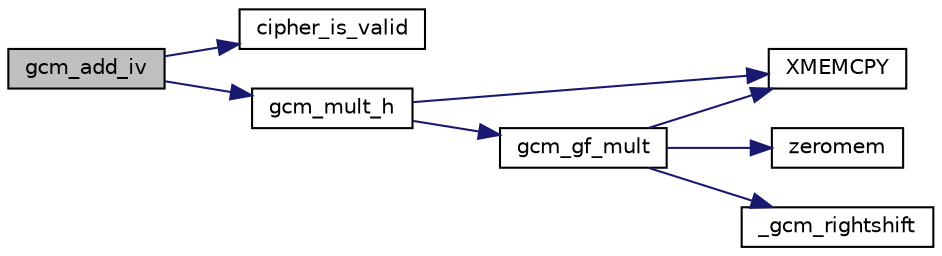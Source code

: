 digraph "gcm_add_iv"
{
 // LATEX_PDF_SIZE
  edge [fontname="Helvetica",fontsize="10",labelfontname="Helvetica",labelfontsize="10"];
  node [fontname="Helvetica",fontsize="10",shape=record];
  rankdir="LR";
  Node0 [label="gcm_add_iv",height=0.2,width=0.4,color="black", fillcolor="grey75", style="filled", fontcolor="black",tooltip="Add IV data to the GCM state."];
  Node0 -> Node1 [color="midnightblue",fontsize="10",style="solid",fontname="Helvetica"];
  Node1 [label="cipher_is_valid",height=0.2,width=0.4,color="black", fillcolor="white", style="filled",URL="$tomcrypt__cipher_8h.html#ac30eb68934c4ca07205344dc9d159221",tooltip=" "];
  Node0 -> Node2 [color="midnightblue",fontsize="10",style="solid",fontname="Helvetica"];
  Node2 [label="gcm_mult_h",height=0.2,width=0.4,color="black", fillcolor="white", style="filled",URL="$gcm__mult__h_8c.html#a198e51a3d6b56455cc781d140ebd6f6d",tooltip="GCM multiply by H."];
  Node2 -> Node3 [color="midnightblue",fontsize="10",style="solid",fontname="Helvetica"];
  Node3 [label="XMEMCPY",height=0.2,width=0.4,color="black", fillcolor="white", style="filled",URL="$tomcrypt__cfg_8h.html#a7691dd48d60d5fc6daf2fa7ec4c55e12",tooltip=" "];
  Node2 -> Node4 [color="midnightblue",fontsize="10",style="solid",fontname="Helvetica"];
  Node4 [label="gcm_gf_mult",height=0.2,width=0.4,color="black", fillcolor="white", style="filled",URL="$gcm__gf__mult_8c.html#af64448959cfcae8b0a774822f2219f47",tooltip="GCM GF multiplier (internal use only) bitserial."];
  Node4 -> Node5 [color="midnightblue",fontsize="10",style="solid",fontname="Helvetica"];
  Node5 [label="zeromem",height=0.2,width=0.4,color="black", fillcolor="white", style="filled",URL="$tomcrypt__misc_8h.html#a63b6e188713790263bfd3612fe8b398f",tooltip="Zero a block of memory."];
  Node4 -> Node3 [color="midnightblue",fontsize="10",style="solid",fontname="Helvetica"];
  Node4 -> Node6 [color="midnightblue",fontsize="10",style="solid",fontname="Helvetica"];
  Node6 [label="_gcm_rightshift",height=0.2,width=0.4,color="black", fillcolor="white", style="filled",URL="$gcm__gf__mult_8c.html#abf44db599e40033f4320e5fbc9ffd93c",tooltip=" "];
}
